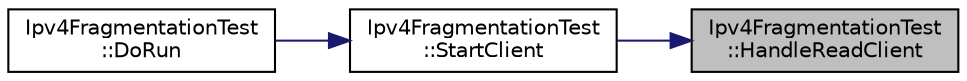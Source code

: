 digraph "Ipv4FragmentationTest::HandleReadClient"
{
 // LATEX_PDF_SIZE
  edge [fontname="Helvetica",fontsize="10",labelfontname="Helvetica",labelfontsize="10"];
  node [fontname="Helvetica",fontsize="10",shape=record];
  rankdir="RL";
  Node1 [label="Ipv4FragmentationTest\l::HandleReadClient",height=0.2,width=0.4,color="black", fillcolor="grey75", style="filled", fontcolor="black",tooltip="Handle incoming packets."];
  Node1 -> Node2 [dir="back",color="midnightblue",fontsize="10",style="solid",fontname="Helvetica"];
  Node2 [label="Ipv4FragmentationTest\l::StartClient",height=0.2,width=0.4,color="black", fillcolor="white", style="filled",URL="$class_ipv4_fragmentation_test.html#a5ce3759e72c31d2f86d6424ff0702b47",tooltip="Start the client."];
  Node2 -> Node3 [dir="back",color="midnightblue",fontsize="10",style="solid",fontname="Helvetica"];
  Node3 [label="Ipv4FragmentationTest\l::DoRun",height=0.2,width=0.4,color="black", fillcolor="white", style="filled",URL="$class_ipv4_fragmentation_test.html#abe15a9d41a354bd95bf8c0b1622a54cb",tooltip="Implementation to actually run this TestCase."];
}

